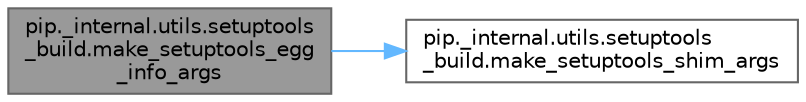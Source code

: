 digraph "pip._internal.utils.setuptools_build.make_setuptools_egg_info_args"
{
 // LATEX_PDF_SIZE
  bgcolor="transparent";
  edge [fontname=Helvetica,fontsize=10,labelfontname=Helvetica,labelfontsize=10];
  node [fontname=Helvetica,fontsize=10,shape=box,height=0.2,width=0.4];
  rankdir="LR";
  Node1 [id="Node000001",label="pip._internal.utils.setuptools\l_build.make_setuptools_egg\l_info_args",height=0.2,width=0.4,color="gray40", fillcolor="grey60", style="filled", fontcolor="black",tooltip=" "];
  Node1 -> Node2 [id="edge1_Node000001_Node000002",color="steelblue1",style="solid",tooltip=" "];
  Node2 [id="Node000002",label="pip._internal.utils.setuptools\l_build.make_setuptools_shim_args",height=0.2,width=0.4,color="grey40", fillcolor="white", style="filled",URL="$namespacepip_1_1__internal_1_1utils_1_1setuptools__build.html#aa4496c399d218015c5ecb218c10e1ad7",tooltip=" "];
}
